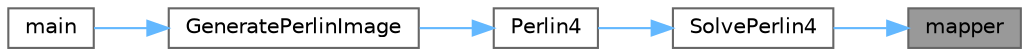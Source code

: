 digraph "mapper"
{
 // LATEX_PDF_SIZE
  bgcolor="transparent";
  edge [fontname=Helvetica,fontsize=10,labelfontname=Helvetica,labelfontsize=10];
  node [fontname=Helvetica,fontsize=10,shape=box,height=0.2,width=0.4];
  rankdir="RL";
  Node1 [id="Node000001",label="mapper",height=0.2,width=0.4,color="gray40", fillcolor="grey60", style="filled", fontcolor="black",tooltip=" "];
  Node1 -> Node2 [id="edge5_Node000001_Node000002",dir="back",color="steelblue1",style="solid",tooltip=" "];
  Node2 [id="Node000002",label="SolvePerlin4",height=0.2,width=0.4,color="grey40", fillcolor="white", style="filled",URL="$d0/d61/a00302.html#a26dda31c4d26a5c138a6b58cb7e50910",tooltip=" "];
  Node2 -> Node3 [id="edge6_Node000002_Node000003",dir="back",color="steelblue1",style="solid",tooltip=" "];
  Node3 [id="Node000003",label="Perlin4",height=0.2,width=0.4,color="grey40", fillcolor="white", style="filled",URL="$d0/d61/a00302.html#a573b5b9f4a318d5723b22ecfe2eaa87a",tooltip=" "];
  Node3 -> Node4 [id="edge7_Node000003_Node000004",dir="back",color="steelblue1",style="solid",tooltip=" "];
  Node4 [id="Node000004",label="GeneratePerlinImage",height=0.2,width=0.4,color="grey40", fillcolor="white", style="filled",URL="$d0/d61/a00302.html#a6d727efa497a4b992c90483602583515",tooltip=" "];
  Node4 -> Node5 [id="edge8_Node000004_Node000005",dir="back",color="steelblue1",style="solid",tooltip=" "];
  Node5 [id="Node000005",label="main",height=0.2,width=0.4,color="grey40", fillcolor="white", style="filled",URL="$dc/dee/a00053.html#a048af25ea3eb0571ab780e44e221650e",tooltip=" "];
}
